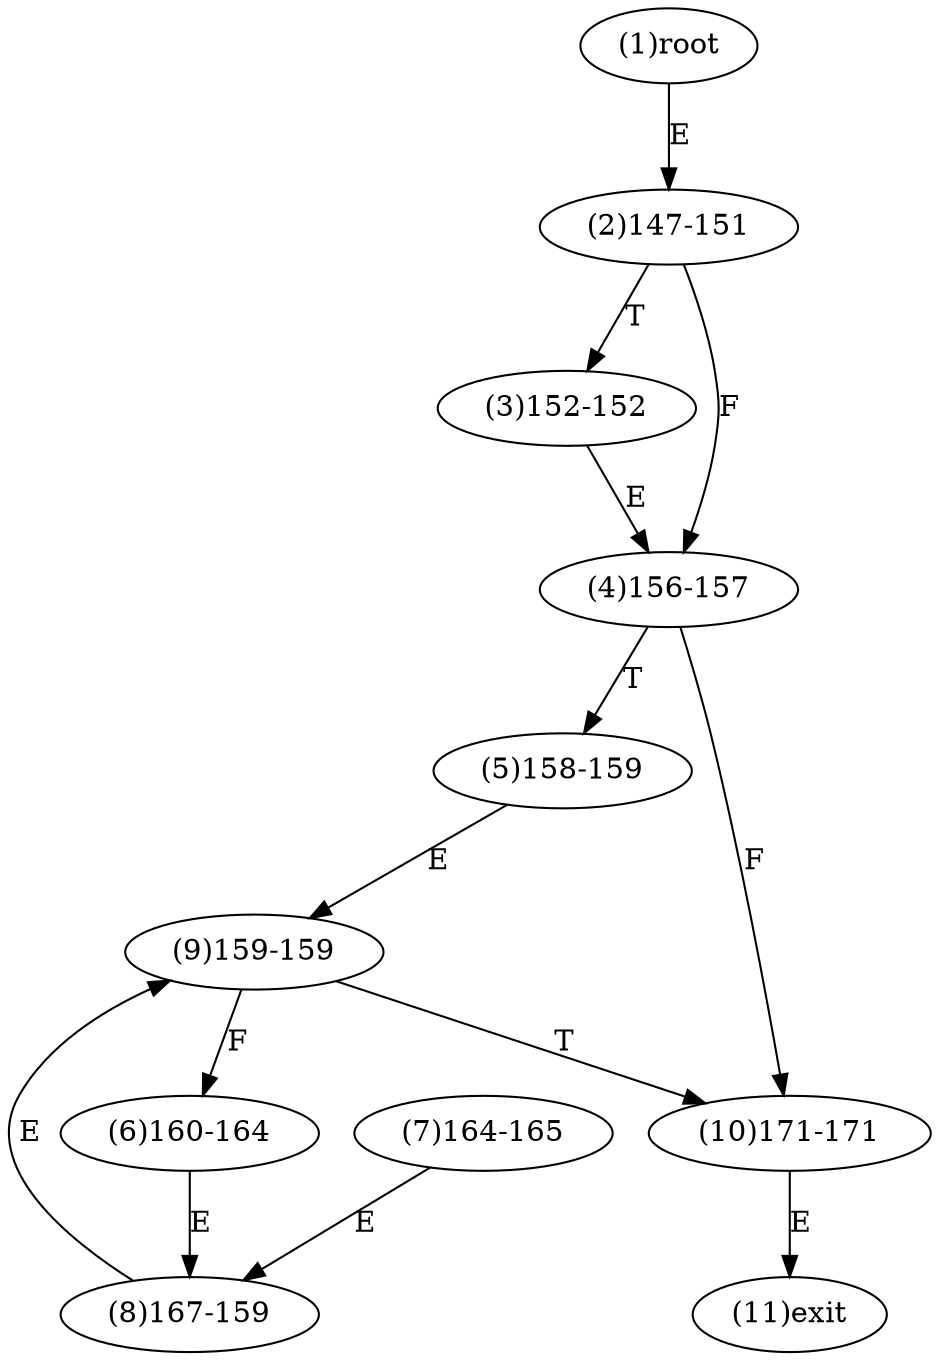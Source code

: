 digraph "" { 
1[ label="(1)root"];
2[ label="(2)147-151"];
3[ label="(3)152-152"];
4[ label="(4)156-157"];
5[ label="(5)158-159"];
6[ label="(6)160-164"];
7[ label="(7)164-165"];
8[ label="(8)167-159"];
9[ label="(9)159-159"];
10[ label="(10)171-171"];
11[ label="(11)exit"];
1->2[ label="E"];
2->4[ label="F"];
2->3[ label="T"];
3->4[ label="E"];
4->10[ label="F"];
4->5[ label="T"];
5->9[ label="E"];
6->8[ label="E"];
7->8[ label="E"];
8->9[ label="E"];
9->6[ label="F"];
9->10[ label="T"];
10->11[ label="E"];
}